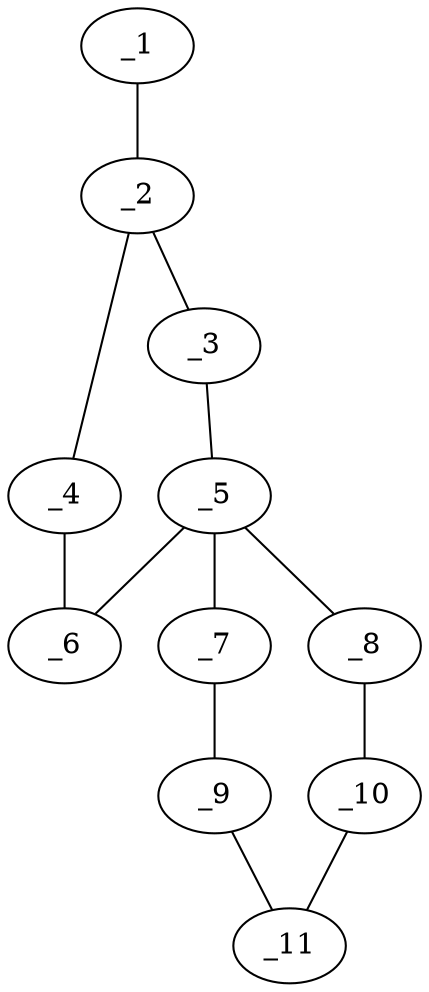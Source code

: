 graph molid63911 {
	_1	 [charge=0,
		chem=2,
		symbol="O  ",
		x="6.3479",
		y="0.9769"];
	_2	 [charge=0,
		chem=1,
		symbol="C  ",
		x="5.5388",
		y="0.3891"];
	_1 -- _2	 [valence=2];
	_3	 [charge=0,
		chem=4,
		symbol="N  ",
		x="4.5878",
		y="0.6981"];
	_2 -- _3	 [valence=1];
	_4	 [charge=0,
		chem=1,
		symbol="C  ",
		x="5.5388",
		y="-0.6109"];
	_2 -- _4	 [valence=1];
	_5	 [charge=0,
		chem=1,
		symbol="C  ",
		x=4,
		y="-0.1109"];
	_3 -- _5	 [valence=1];
	_6	 [charge=0,
		chem=1,
		symbol="C  ",
		x="4.5878",
		y="-0.9199"];
	_4 -- _6	 [valence=1];
	_5 -- _6	 [valence=1];
	_7	 [charge=0,
		chem=1,
		symbol="C  ",
		x="3.5",
		y="-0.9769"];
	_5 -- _7	 [valence=1];
	_8	 [charge=0,
		chem=1,
		symbol="C  ",
		x="3.5",
		y="0.7551"];
	_5 -- _8	 [valence=1];
	_9	 [charge=0,
		chem=1,
		symbol="C  ",
		x="2.5",
		y="-0.9769"];
	_7 -- _9	 [valence=1];
	_10	 [charge=0,
		chem=1,
		symbol="C  ",
		x="2.5",
		y="0.7551"];
	_8 -- _10	 [valence=1];
	_11	 [charge=0,
		chem=1,
		symbol="C  ",
		x=2,
		y="-0.1109"];
	_9 -- _11	 [valence=1];
	_10 -- _11	 [valence=1];
}
